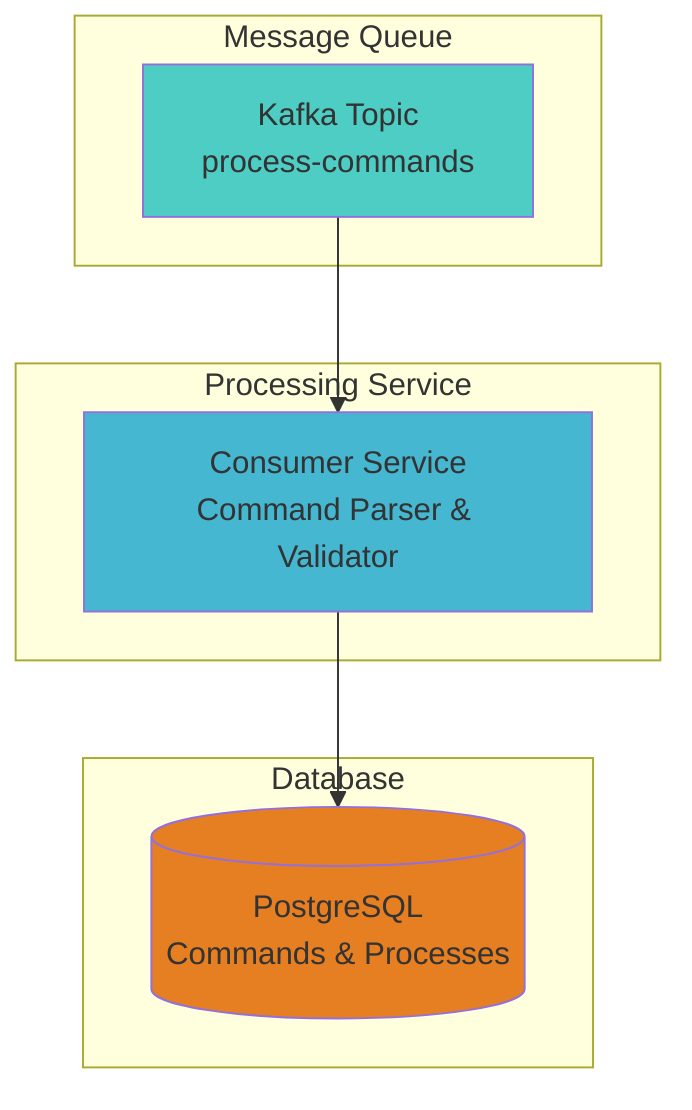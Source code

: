graph TB
    
    subgraph "Message Queue"
        KT[Kafka Topic<br/>process-commands]
    end
    
    subgraph "Processing Service"
        CS[Consumer Service<br/>Command Parser & Validator]

    end
    
    subgraph "Database"
        DB[(PostgreSQL<br/>Commands & Processes)]
    end

    KT --> CS
    CS --> DB   

    style KT fill:#4ecdc4
    style CS fill:#45b7d1
    style DB fill:#e67e22